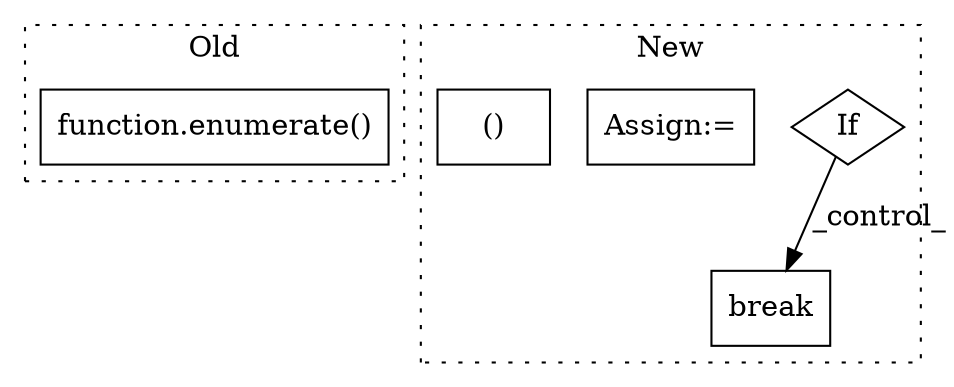 digraph G {
subgraph cluster0 {
1 [label="function.enumerate()" a="75" s="5082,5093" l="10,1" shape="box"];
label = "Old";
style="dotted";
}
subgraph cluster1 {
2 [label="break" a="94" s="6054" l="5" shape="box"];
3 [label="If" a="96" s="6019" l="0" shape="diamond"];
4 [label="Assign:=" a="68" s="5867" l="3" shape="box"];
5 [label="()" a="54" s="5934" l="36" shape="box"];
label = "New";
style="dotted";
}
3 -> 2 [label="_control_"];
}